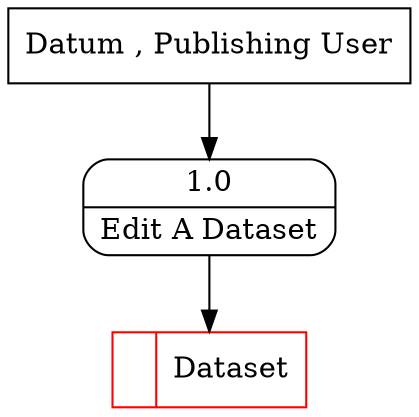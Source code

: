digraph dfd2{ 
node[shape=record]
200 [label="<f0>  |<f1> Dataset " color=red];
201 [label="Datum , Publishing User" shape=box];
202 [label="{<f0> 1.0|<f1> Edit A Dataset }" shape=Mrecord];
201 -> 202
202 -> 200
}